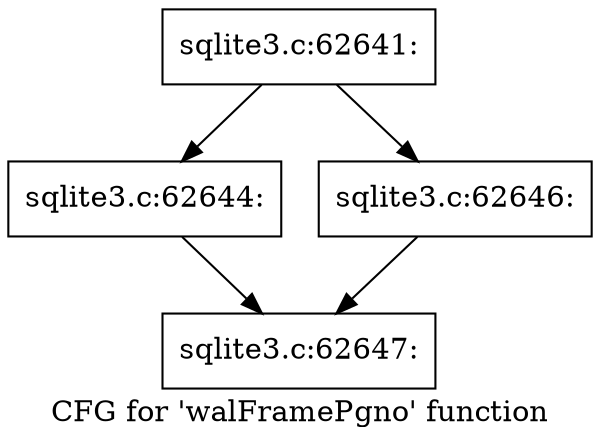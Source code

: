digraph "CFG for 'walFramePgno' function" {
	label="CFG for 'walFramePgno' function";

	Node0x55c0f7532010 [shape=record,label="{sqlite3.c:62641:}"];
	Node0x55c0f7532010 -> Node0x55c0f753a6a0;
	Node0x55c0f7532010 -> Node0x55c0f753a6f0;
	Node0x55c0f753a6a0 [shape=record,label="{sqlite3.c:62644:}"];
	Node0x55c0f753a6a0 -> Node0x55c0f7535290;
	Node0x55c0f753a6f0 [shape=record,label="{sqlite3.c:62646:}"];
	Node0x55c0f753a6f0 -> Node0x55c0f7535290;
	Node0x55c0f7535290 [shape=record,label="{sqlite3.c:62647:}"];
}

